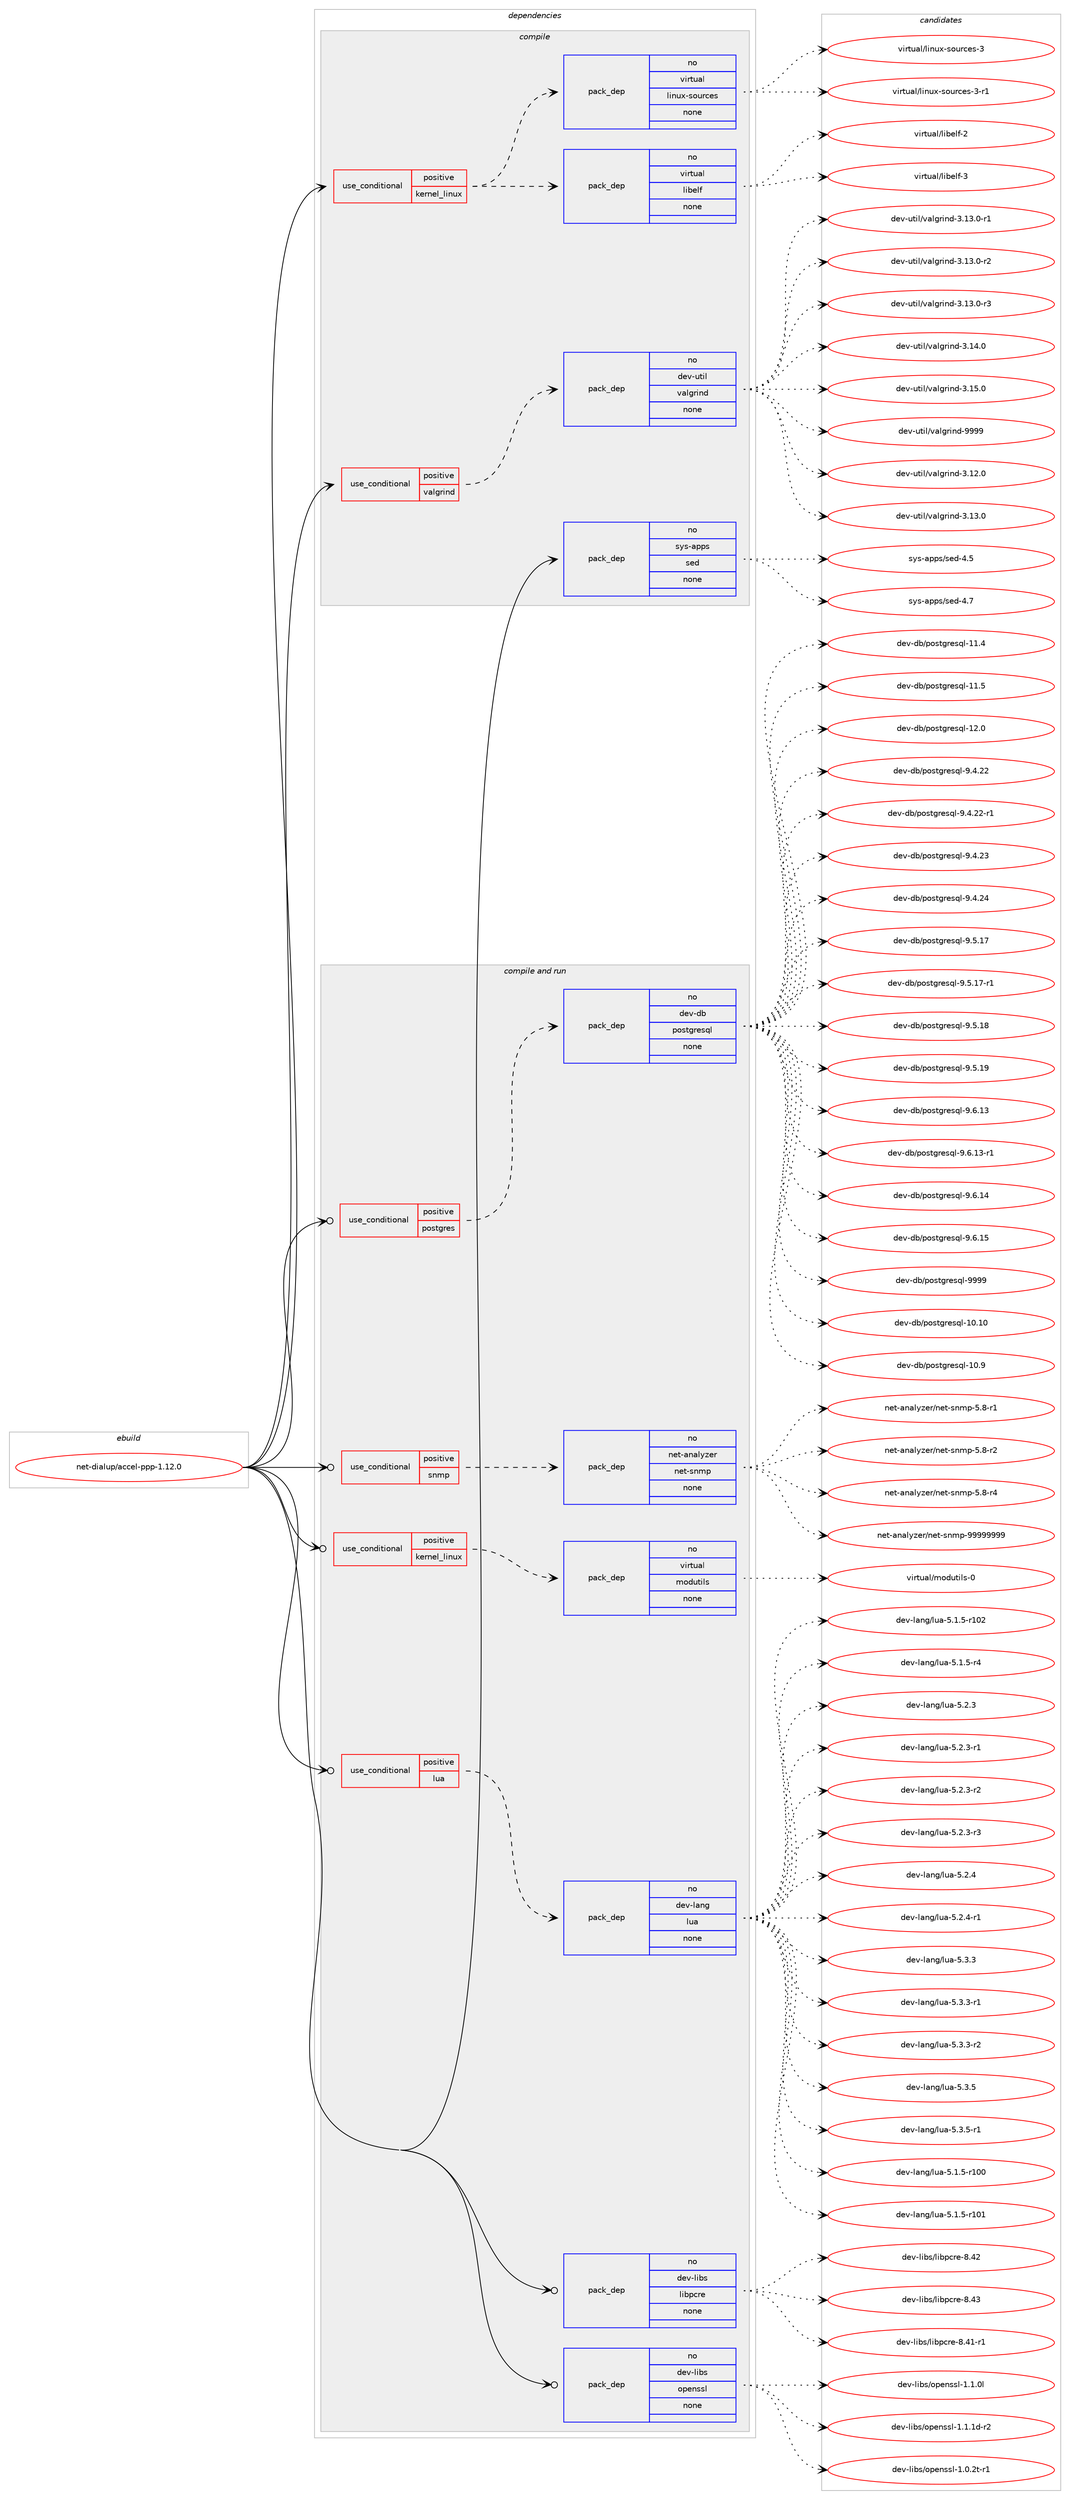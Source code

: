 digraph prolog {

# *************
# Graph options
# *************

newrank=true;
concentrate=true;
compound=true;
graph [rankdir=LR,fontname=Helvetica,fontsize=10,ranksep=1.5];#, ranksep=2.5, nodesep=0.2];
edge  [arrowhead=vee];
node  [fontname=Helvetica,fontsize=10];

# **********
# The ebuild
# **********

subgraph cluster_leftcol {
color=gray;
rank=same;
label=<<i>ebuild</i>>;
id [label="net-dialup/accel-ppp-1.12.0", color=red, width=4, href="../net-dialup/accel-ppp-1.12.0.svg"];
}

# ****************
# The dependencies
# ****************

subgraph cluster_midcol {
color=gray;
label=<<i>dependencies</i>>;
subgraph cluster_compile {
fillcolor="#eeeeee";
style=filled;
label=<<i>compile</i>>;
subgraph cond198998 {
dependency817432 [label=<<TABLE BORDER="0" CELLBORDER="1" CELLSPACING="0" CELLPADDING="4"><TR><TD ROWSPAN="3" CELLPADDING="10">use_conditional</TD></TR><TR><TD>positive</TD></TR><TR><TD>kernel_linux</TD></TR></TABLE>>, shape=none, color=red];
subgraph pack604139 {
dependency817433 [label=<<TABLE BORDER="0" CELLBORDER="1" CELLSPACING="0" CELLPADDING="4" WIDTH="220"><TR><TD ROWSPAN="6" CELLPADDING="30">pack_dep</TD></TR><TR><TD WIDTH="110">no</TD></TR><TR><TD>virtual</TD></TR><TR><TD>linux-sources</TD></TR><TR><TD>none</TD></TR><TR><TD></TD></TR></TABLE>>, shape=none, color=blue];
}
dependency817432:e -> dependency817433:w [weight=20,style="dashed",arrowhead="vee"];
subgraph pack604140 {
dependency817434 [label=<<TABLE BORDER="0" CELLBORDER="1" CELLSPACING="0" CELLPADDING="4" WIDTH="220"><TR><TD ROWSPAN="6" CELLPADDING="30">pack_dep</TD></TR><TR><TD WIDTH="110">no</TD></TR><TR><TD>virtual</TD></TR><TR><TD>libelf</TD></TR><TR><TD>none</TD></TR><TR><TD></TD></TR></TABLE>>, shape=none, color=blue];
}
dependency817432:e -> dependency817434:w [weight=20,style="dashed",arrowhead="vee"];
}
id:e -> dependency817432:w [weight=20,style="solid",arrowhead="vee"];
subgraph cond198999 {
dependency817435 [label=<<TABLE BORDER="0" CELLBORDER="1" CELLSPACING="0" CELLPADDING="4"><TR><TD ROWSPAN="3" CELLPADDING="10">use_conditional</TD></TR><TR><TD>positive</TD></TR><TR><TD>valgrind</TD></TR></TABLE>>, shape=none, color=red];
subgraph pack604141 {
dependency817436 [label=<<TABLE BORDER="0" CELLBORDER="1" CELLSPACING="0" CELLPADDING="4" WIDTH="220"><TR><TD ROWSPAN="6" CELLPADDING="30">pack_dep</TD></TR><TR><TD WIDTH="110">no</TD></TR><TR><TD>dev-util</TD></TR><TR><TD>valgrind</TD></TR><TR><TD>none</TD></TR><TR><TD></TD></TR></TABLE>>, shape=none, color=blue];
}
dependency817435:e -> dependency817436:w [weight=20,style="dashed",arrowhead="vee"];
}
id:e -> dependency817435:w [weight=20,style="solid",arrowhead="vee"];
subgraph pack604142 {
dependency817437 [label=<<TABLE BORDER="0" CELLBORDER="1" CELLSPACING="0" CELLPADDING="4" WIDTH="220"><TR><TD ROWSPAN="6" CELLPADDING="30">pack_dep</TD></TR><TR><TD WIDTH="110">no</TD></TR><TR><TD>sys-apps</TD></TR><TR><TD>sed</TD></TR><TR><TD>none</TD></TR><TR><TD></TD></TR></TABLE>>, shape=none, color=blue];
}
id:e -> dependency817437:w [weight=20,style="solid",arrowhead="vee"];
}
subgraph cluster_compileandrun {
fillcolor="#eeeeee";
style=filled;
label=<<i>compile and run</i>>;
subgraph cond199000 {
dependency817438 [label=<<TABLE BORDER="0" CELLBORDER="1" CELLSPACING="0" CELLPADDING="4"><TR><TD ROWSPAN="3" CELLPADDING="10">use_conditional</TD></TR><TR><TD>positive</TD></TR><TR><TD>kernel_linux</TD></TR></TABLE>>, shape=none, color=red];
subgraph pack604143 {
dependency817439 [label=<<TABLE BORDER="0" CELLBORDER="1" CELLSPACING="0" CELLPADDING="4" WIDTH="220"><TR><TD ROWSPAN="6" CELLPADDING="30">pack_dep</TD></TR><TR><TD WIDTH="110">no</TD></TR><TR><TD>virtual</TD></TR><TR><TD>modutils</TD></TR><TR><TD>none</TD></TR><TR><TD></TD></TR></TABLE>>, shape=none, color=blue];
}
dependency817438:e -> dependency817439:w [weight=20,style="dashed",arrowhead="vee"];
}
id:e -> dependency817438:w [weight=20,style="solid",arrowhead="odotvee"];
subgraph cond199001 {
dependency817440 [label=<<TABLE BORDER="0" CELLBORDER="1" CELLSPACING="0" CELLPADDING="4"><TR><TD ROWSPAN="3" CELLPADDING="10">use_conditional</TD></TR><TR><TD>positive</TD></TR><TR><TD>lua</TD></TR></TABLE>>, shape=none, color=red];
subgraph pack604144 {
dependency817441 [label=<<TABLE BORDER="0" CELLBORDER="1" CELLSPACING="0" CELLPADDING="4" WIDTH="220"><TR><TD ROWSPAN="6" CELLPADDING="30">pack_dep</TD></TR><TR><TD WIDTH="110">no</TD></TR><TR><TD>dev-lang</TD></TR><TR><TD>lua</TD></TR><TR><TD>none</TD></TR><TR><TD></TD></TR></TABLE>>, shape=none, color=blue];
}
dependency817440:e -> dependency817441:w [weight=20,style="dashed",arrowhead="vee"];
}
id:e -> dependency817440:w [weight=20,style="solid",arrowhead="odotvee"];
subgraph cond199002 {
dependency817442 [label=<<TABLE BORDER="0" CELLBORDER="1" CELLSPACING="0" CELLPADDING="4"><TR><TD ROWSPAN="3" CELLPADDING="10">use_conditional</TD></TR><TR><TD>positive</TD></TR><TR><TD>postgres</TD></TR></TABLE>>, shape=none, color=red];
subgraph pack604145 {
dependency817443 [label=<<TABLE BORDER="0" CELLBORDER="1" CELLSPACING="0" CELLPADDING="4" WIDTH="220"><TR><TD ROWSPAN="6" CELLPADDING="30">pack_dep</TD></TR><TR><TD WIDTH="110">no</TD></TR><TR><TD>dev-db</TD></TR><TR><TD>postgresql</TD></TR><TR><TD>none</TD></TR><TR><TD></TD></TR></TABLE>>, shape=none, color=blue];
}
dependency817442:e -> dependency817443:w [weight=20,style="dashed",arrowhead="vee"];
}
id:e -> dependency817442:w [weight=20,style="solid",arrowhead="odotvee"];
subgraph cond199003 {
dependency817444 [label=<<TABLE BORDER="0" CELLBORDER="1" CELLSPACING="0" CELLPADDING="4"><TR><TD ROWSPAN="3" CELLPADDING="10">use_conditional</TD></TR><TR><TD>positive</TD></TR><TR><TD>snmp</TD></TR></TABLE>>, shape=none, color=red];
subgraph pack604146 {
dependency817445 [label=<<TABLE BORDER="0" CELLBORDER="1" CELLSPACING="0" CELLPADDING="4" WIDTH="220"><TR><TD ROWSPAN="6" CELLPADDING="30">pack_dep</TD></TR><TR><TD WIDTH="110">no</TD></TR><TR><TD>net-analyzer</TD></TR><TR><TD>net-snmp</TD></TR><TR><TD>none</TD></TR><TR><TD></TD></TR></TABLE>>, shape=none, color=blue];
}
dependency817444:e -> dependency817445:w [weight=20,style="dashed",arrowhead="vee"];
}
id:e -> dependency817444:w [weight=20,style="solid",arrowhead="odotvee"];
subgraph pack604147 {
dependency817446 [label=<<TABLE BORDER="0" CELLBORDER="1" CELLSPACING="0" CELLPADDING="4" WIDTH="220"><TR><TD ROWSPAN="6" CELLPADDING="30">pack_dep</TD></TR><TR><TD WIDTH="110">no</TD></TR><TR><TD>dev-libs</TD></TR><TR><TD>libpcre</TD></TR><TR><TD>none</TD></TR><TR><TD></TD></TR></TABLE>>, shape=none, color=blue];
}
id:e -> dependency817446:w [weight=20,style="solid",arrowhead="odotvee"];
subgraph pack604148 {
dependency817447 [label=<<TABLE BORDER="0" CELLBORDER="1" CELLSPACING="0" CELLPADDING="4" WIDTH="220"><TR><TD ROWSPAN="6" CELLPADDING="30">pack_dep</TD></TR><TR><TD WIDTH="110">no</TD></TR><TR><TD>dev-libs</TD></TR><TR><TD>openssl</TD></TR><TR><TD>none</TD></TR><TR><TD></TD></TR></TABLE>>, shape=none, color=blue];
}
id:e -> dependency817447:w [weight=20,style="solid",arrowhead="odotvee"];
}
subgraph cluster_run {
fillcolor="#eeeeee";
style=filled;
label=<<i>run</i>>;
}
}

# **************
# The candidates
# **************

subgraph cluster_choices {
rank=same;
color=gray;
label=<<i>candidates</i>>;

subgraph choice604139 {
color=black;
nodesep=1;
choice118105114116117971084710810511011712045115111117114991011154551 [label="virtual/linux-sources-3", color=red, width=4,href="../virtual/linux-sources-3.svg"];
choice1181051141161179710847108105110117120451151111171149910111545514511449 [label="virtual/linux-sources-3-r1", color=red, width=4,href="../virtual/linux-sources-3-r1.svg"];
dependency817433:e -> choice118105114116117971084710810511011712045115111117114991011154551:w [style=dotted,weight="100"];
dependency817433:e -> choice1181051141161179710847108105110117120451151111171149910111545514511449:w [style=dotted,weight="100"];
}
subgraph choice604140 {
color=black;
nodesep=1;
choice1181051141161179710847108105981011081024550 [label="virtual/libelf-2", color=red, width=4,href="../virtual/libelf-2.svg"];
choice1181051141161179710847108105981011081024551 [label="virtual/libelf-3", color=red, width=4,href="../virtual/libelf-3.svg"];
dependency817434:e -> choice1181051141161179710847108105981011081024550:w [style=dotted,weight="100"];
dependency817434:e -> choice1181051141161179710847108105981011081024551:w [style=dotted,weight="100"];
}
subgraph choice604141 {
color=black;
nodesep=1;
choice10010111845117116105108471189710810311410511010045514649504648 [label="dev-util/valgrind-3.12.0", color=red, width=4,href="../dev-util/valgrind-3.12.0.svg"];
choice10010111845117116105108471189710810311410511010045514649514648 [label="dev-util/valgrind-3.13.0", color=red, width=4,href="../dev-util/valgrind-3.13.0.svg"];
choice100101118451171161051084711897108103114105110100455146495146484511449 [label="dev-util/valgrind-3.13.0-r1", color=red, width=4,href="../dev-util/valgrind-3.13.0-r1.svg"];
choice100101118451171161051084711897108103114105110100455146495146484511450 [label="dev-util/valgrind-3.13.0-r2", color=red, width=4,href="../dev-util/valgrind-3.13.0-r2.svg"];
choice100101118451171161051084711897108103114105110100455146495146484511451 [label="dev-util/valgrind-3.13.0-r3", color=red, width=4,href="../dev-util/valgrind-3.13.0-r3.svg"];
choice10010111845117116105108471189710810311410511010045514649524648 [label="dev-util/valgrind-3.14.0", color=red, width=4,href="../dev-util/valgrind-3.14.0.svg"];
choice10010111845117116105108471189710810311410511010045514649534648 [label="dev-util/valgrind-3.15.0", color=red, width=4,href="../dev-util/valgrind-3.15.0.svg"];
choice1001011184511711610510847118971081031141051101004557575757 [label="dev-util/valgrind-9999", color=red, width=4,href="../dev-util/valgrind-9999.svg"];
dependency817436:e -> choice10010111845117116105108471189710810311410511010045514649504648:w [style=dotted,weight="100"];
dependency817436:e -> choice10010111845117116105108471189710810311410511010045514649514648:w [style=dotted,weight="100"];
dependency817436:e -> choice100101118451171161051084711897108103114105110100455146495146484511449:w [style=dotted,weight="100"];
dependency817436:e -> choice100101118451171161051084711897108103114105110100455146495146484511450:w [style=dotted,weight="100"];
dependency817436:e -> choice100101118451171161051084711897108103114105110100455146495146484511451:w [style=dotted,weight="100"];
dependency817436:e -> choice10010111845117116105108471189710810311410511010045514649524648:w [style=dotted,weight="100"];
dependency817436:e -> choice10010111845117116105108471189710810311410511010045514649534648:w [style=dotted,weight="100"];
dependency817436:e -> choice1001011184511711610510847118971081031141051101004557575757:w [style=dotted,weight="100"];
}
subgraph choice604142 {
color=black;
nodesep=1;
choice11512111545971121121154711510110045524653 [label="sys-apps/sed-4.5", color=red, width=4,href="../sys-apps/sed-4.5.svg"];
choice11512111545971121121154711510110045524655 [label="sys-apps/sed-4.7", color=red, width=4,href="../sys-apps/sed-4.7.svg"];
dependency817437:e -> choice11512111545971121121154711510110045524653:w [style=dotted,weight="100"];
dependency817437:e -> choice11512111545971121121154711510110045524655:w [style=dotted,weight="100"];
}
subgraph choice604143 {
color=black;
nodesep=1;
choice11810511411611797108471091111001171161051081154548 [label="virtual/modutils-0", color=red, width=4,href="../virtual/modutils-0.svg"];
dependency817439:e -> choice11810511411611797108471091111001171161051081154548:w [style=dotted,weight="100"];
}
subgraph choice604144 {
color=black;
nodesep=1;
choice1001011184510897110103471081179745534649465345114494848 [label="dev-lang/lua-5.1.5-r100", color=red, width=4,href="../dev-lang/lua-5.1.5-r100.svg"];
choice1001011184510897110103471081179745534649465345114494849 [label="dev-lang/lua-5.1.5-r101", color=red, width=4,href="../dev-lang/lua-5.1.5-r101.svg"];
choice1001011184510897110103471081179745534649465345114494850 [label="dev-lang/lua-5.1.5-r102", color=red, width=4,href="../dev-lang/lua-5.1.5-r102.svg"];
choice100101118451089711010347108117974553464946534511452 [label="dev-lang/lua-5.1.5-r4", color=red, width=4,href="../dev-lang/lua-5.1.5-r4.svg"];
choice10010111845108971101034710811797455346504651 [label="dev-lang/lua-5.2.3", color=red, width=4,href="../dev-lang/lua-5.2.3.svg"];
choice100101118451089711010347108117974553465046514511449 [label="dev-lang/lua-5.2.3-r1", color=red, width=4,href="../dev-lang/lua-5.2.3-r1.svg"];
choice100101118451089711010347108117974553465046514511450 [label="dev-lang/lua-5.2.3-r2", color=red, width=4,href="../dev-lang/lua-5.2.3-r2.svg"];
choice100101118451089711010347108117974553465046514511451 [label="dev-lang/lua-5.2.3-r3", color=red, width=4,href="../dev-lang/lua-5.2.3-r3.svg"];
choice10010111845108971101034710811797455346504652 [label="dev-lang/lua-5.2.4", color=red, width=4,href="../dev-lang/lua-5.2.4.svg"];
choice100101118451089711010347108117974553465046524511449 [label="dev-lang/lua-5.2.4-r1", color=red, width=4,href="../dev-lang/lua-5.2.4-r1.svg"];
choice10010111845108971101034710811797455346514651 [label="dev-lang/lua-5.3.3", color=red, width=4,href="../dev-lang/lua-5.3.3.svg"];
choice100101118451089711010347108117974553465146514511449 [label="dev-lang/lua-5.3.3-r1", color=red, width=4,href="../dev-lang/lua-5.3.3-r1.svg"];
choice100101118451089711010347108117974553465146514511450 [label="dev-lang/lua-5.3.3-r2", color=red, width=4,href="../dev-lang/lua-5.3.3-r2.svg"];
choice10010111845108971101034710811797455346514653 [label="dev-lang/lua-5.3.5", color=red, width=4,href="../dev-lang/lua-5.3.5.svg"];
choice100101118451089711010347108117974553465146534511449 [label="dev-lang/lua-5.3.5-r1", color=red, width=4,href="../dev-lang/lua-5.3.5-r1.svg"];
dependency817441:e -> choice1001011184510897110103471081179745534649465345114494848:w [style=dotted,weight="100"];
dependency817441:e -> choice1001011184510897110103471081179745534649465345114494849:w [style=dotted,weight="100"];
dependency817441:e -> choice1001011184510897110103471081179745534649465345114494850:w [style=dotted,weight="100"];
dependency817441:e -> choice100101118451089711010347108117974553464946534511452:w [style=dotted,weight="100"];
dependency817441:e -> choice10010111845108971101034710811797455346504651:w [style=dotted,weight="100"];
dependency817441:e -> choice100101118451089711010347108117974553465046514511449:w [style=dotted,weight="100"];
dependency817441:e -> choice100101118451089711010347108117974553465046514511450:w [style=dotted,weight="100"];
dependency817441:e -> choice100101118451089711010347108117974553465046514511451:w [style=dotted,weight="100"];
dependency817441:e -> choice10010111845108971101034710811797455346504652:w [style=dotted,weight="100"];
dependency817441:e -> choice100101118451089711010347108117974553465046524511449:w [style=dotted,weight="100"];
dependency817441:e -> choice10010111845108971101034710811797455346514651:w [style=dotted,weight="100"];
dependency817441:e -> choice100101118451089711010347108117974553465146514511449:w [style=dotted,weight="100"];
dependency817441:e -> choice100101118451089711010347108117974553465146514511450:w [style=dotted,weight="100"];
dependency817441:e -> choice10010111845108971101034710811797455346514653:w [style=dotted,weight="100"];
dependency817441:e -> choice100101118451089711010347108117974553465146534511449:w [style=dotted,weight="100"];
}
subgraph choice604145 {
color=black;
nodesep=1;
choice100101118451009847112111115116103114101115113108454948464948 [label="dev-db/postgresql-10.10", color=red, width=4,href="../dev-db/postgresql-10.10.svg"];
choice1001011184510098471121111151161031141011151131084549484657 [label="dev-db/postgresql-10.9", color=red, width=4,href="../dev-db/postgresql-10.9.svg"];
choice1001011184510098471121111151161031141011151131084549494652 [label="dev-db/postgresql-11.4", color=red, width=4,href="../dev-db/postgresql-11.4.svg"];
choice1001011184510098471121111151161031141011151131084549494653 [label="dev-db/postgresql-11.5", color=red, width=4,href="../dev-db/postgresql-11.5.svg"];
choice1001011184510098471121111151161031141011151131084549504648 [label="dev-db/postgresql-12.0", color=red, width=4,href="../dev-db/postgresql-12.0.svg"];
choice10010111845100984711211111511610311410111511310845574652465050 [label="dev-db/postgresql-9.4.22", color=red, width=4,href="../dev-db/postgresql-9.4.22.svg"];
choice100101118451009847112111115116103114101115113108455746524650504511449 [label="dev-db/postgresql-9.4.22-r1", color=red, width=4,href="../dev-db/postgresql-9.4.22-r1.svg"];
choice10010111845100984711211111511610311410111511310845574652465051 [label="dev-db/postgresql-9.4.23", color=red, width=4,href="../dev-db/postgresql-9.4.23.svg"];
choice10010111845100984711211111511610311410111511310845574652465052 [label="dev-db/postgresql-9.4.24", color=red, width=4,href="../dev-db/postgresql-9.4.24.svg"];
choice10010111845100984711211111511610311410111511310845574653464955 [label="dev-db/postgresql-9.5.17", color=red, width=4,href="../dev-db/postgresql-9.5.17.svg"];
choice100101118451009847112111115116103114101115113108455746534649554511449 [label="dev-db/postgresql-9.5.17-r1", color=red, width=4,href="../dev-db/postgresql-9.5.17-r1.svg"];
choice10010111845100984711211111511610311410111511310845574653464956 [label="dev-db/postgresql-9.5.18", color=red, width=4,href="../dev-db/postgresql-9.5.18.svg"];
choice10010111845100984711211111511610311410111511310845574653464957 [label="dev-db/postgresql-9.5.19", color=red, width=4,href="../dev-db/postgresql-9.5.19.svg"];
choice10010111845100984711211111511610311410111511310845574654464951 [label="dev-db/postgresql-9.6.13", color=red, width=4,href="../dev-db/postgresql-9.6.13.svg"];
choice100101118451009847112111115116103114101115113108455746544649514511449 [label="dev-db/postgresql-9.6.13-r1", color=red, width=4,href="../dev-db/postgresql-9.6.13-r1.svg"];
choice10010111845100984711211111511610311410111511310845574654464952 [label="dev-db/postgresql-9.6.14", color=red, width=4,href="../dev-db/postgresql-9.6.14.svg"];
choice10010111845100984711211111511610311410111511310845574654464953 [label="dev-db/postgresql-9.6.15", color=red, width=4,href="../dev-db/postgresql-9.6.15.svg"];
choice1001011184510098471121111151161031141011151131084557575757 [label="dev-db/postgresql-9999", color=red, width=4,href="../dev-db/postgresql-9999.svg"];
dependency817443:e -> choice100101118451009847112111115116103114101115113108454948464948:w [style=dotted,weight="100"];
dependency817443:e -> choice1001011184510098471121111151161031141011151131084549484657:w [style=dotted,weight="100"];
dependency817443:e -> choice1001011184510098471121111151161031141011151131084549494652:w [style=dotted,weight="100"];
dependency817443:e -> choice1001011184510098471121111151161031141011151131084549494653:w [style=dotted,weight="100"];
dependency817443:e -> choice1001011184510098471121111151161031141011151131084549504648:w [style=dotted,weight="100"];
dependency817443:e -> choice10010111845100984711211111511610311410111511310845574652465050:w [style=dotted,weight="100"];
dependency817443:e -> choice100101118451009847112111115116103114101115113108455746524650504511449:w [style=dotted,weight="100"];
dependency817443:e -> choice10010111845100984711211111511610311410111511310845574652465051:w [style=dotted,weight="100"];
dependency817443:e -> choice10010111845100984711211111511610311410111511310845574652465052:w [style=dotted,weight="100"];
dependency817443:e -> choice10010111845100984711211111511610311410111511310845574653464955:w [style=dotted,weight="100"];
dependency817443:e -> choice100101118451009847112111115116103114101115113108455746534649554511449:w [style=dotted,weight="100"];
dependency817443:e -> choice10010111845100984711211111511610311410111511310845574653464956:w [style=dotted,weight="100"];
dependency817443:e -> choice10010111845100984711211111511610311410111511310845574653464957:w [style=dotted,weight="100"];
dependency817443:e -> choice10010111845100984711211111511610311410111511310845574654464951:w [style=dotted,weight="100"];
dependency817443:e -> choice100101118451009847112111115116103114101115113108455746544649514511449:w [style=dotted,weight="100"];
dependency817443:e -> choice10010111845100984711211111511610311410111511310845574654464952:w [style=dotted,weight="100"];
dependency817443:e -> choice10010111845100984711211111511610311410111511310845574654464953:w [style=dotted,weight="100"];
dependency817443:e -> choice1001011184510098471121111151161031141011151131084557575757:w [style=dotted,weight="100"];
}
subgraph choice604146 {
color=black;
nodesep=1;
choice1101011164597110971081211221011144711010111645115110109112455346564511449 [label="net-analyzer/net-snmp-5.8-r1", color=red, width=4,href="../net-analyzer/net-snmp-5.8-r1.svg"];
choice1101011164597110971081211221011144711010111645115110109112455346564511450 [label="net-analyzer/net-snmp-5.8-r2", color=red, width=4,href="../net-analyzer/net-snmp-5.8-r2.svg"];
choice1101011164597110971081211221011144711010111645115110109112455346564511452 [label="net-analyzer/net-snmp-5.8-r4", color=red, width=4,href="../net-analyzer/net-snmp-5.8-r4.svg"];
choice1101011164597110971081211221011144711010111645115110109112455757575757575757 [label="net-analyzer/net-snmp-99999999", color=red, width=4,href="../net-analyzer/net-snmp-99999999.svg"];
dependency817445:e -> choice1101011164597110971081211221011144711010111645115110109112455346564511449:w [style=dotted,weight="100"];
dependency817445:e -> choice1101011164597110971081211221011144711010111645115110109112455346564511450:w [style=dotted,weight="100"];
dependency817445:e -> choice1101011164597110971081211221011144711010111645115110109112455346564511452:w [style=dotted,weight="100"];
dependency817445:e -> choice1101011164597110971081211221011144711010111645115110109112455757575757575757:w [style=dotted,weight="100"];
}
subgraph choice604147 {
color=black;
nodesep=1;
choice100101118451081059811547108105981129911410145564652494511449 [label="dev-libs/libpcre-8.41-r1", color=red, width=4,href="../dev-libs/libpcre-8.41-r1.svg"];
choice10010111845108105981154710810598112991141014556465250 [label="dev-libs/libpcre-8.42", color=red, width=4,href="../dev-libs/libpcre-8.42.svg"];
choice10010111845108105981154710810598112991141014556465251 [label="dev-libs/libpcre-8.43", color=red, width=4,href="../dev-libs/libpcre-8.43.svg"];
dependency817446:e -> choice100101118451081059811547108105981129911410145564652494511449:w [style=dotted,weight="100"];
dependency817446:e -> choice10010111845108105981154710810598112991141014556465250:w [style=dotted,weight="100"];
dependency817446:e -> choice10010111845108105981154710810598112991141014556465251:w [style=dotted,weight="100"];
}
subgraph choice604148 {
color=black;
nodesep=1;
choice1001011184510810598115471111121011101151151084549464846501164511449 [label="dev-libs/openssl-1.0.2t-r1", color=red, width=4,href="../dev-libs/openssl-1.0.2t-r1.svg"];
choice100101118451081059811547111112101110115115108454946494648108 [label="dev-libs/openssl-1.1.0l", color=red, width=4,href="../dev-libs/openssl-1.1.0l.svg"];
choice1001011184510810598115471111121011101151151084549464946491004511450 [label="dev-libs/openssl-1.1.1d-r2", color=red, width=4,href="../dev-libs/openssl-1.1.1d-r2.svg"];
dependency817447:e -> choice1001011184510810598115471111121011101151151084549464846501164511449:w [style=dotted,weight="100"];
dependency817447:e -> choice100101118451081059811547111112101110115115108454946494648108:w [style=dotted,weight="100"];
dependency817447:e -> choice1001011184510810598115471111121011101151151084549464946491004511450:w [style=dotted,weight="100"];
}
}

}
